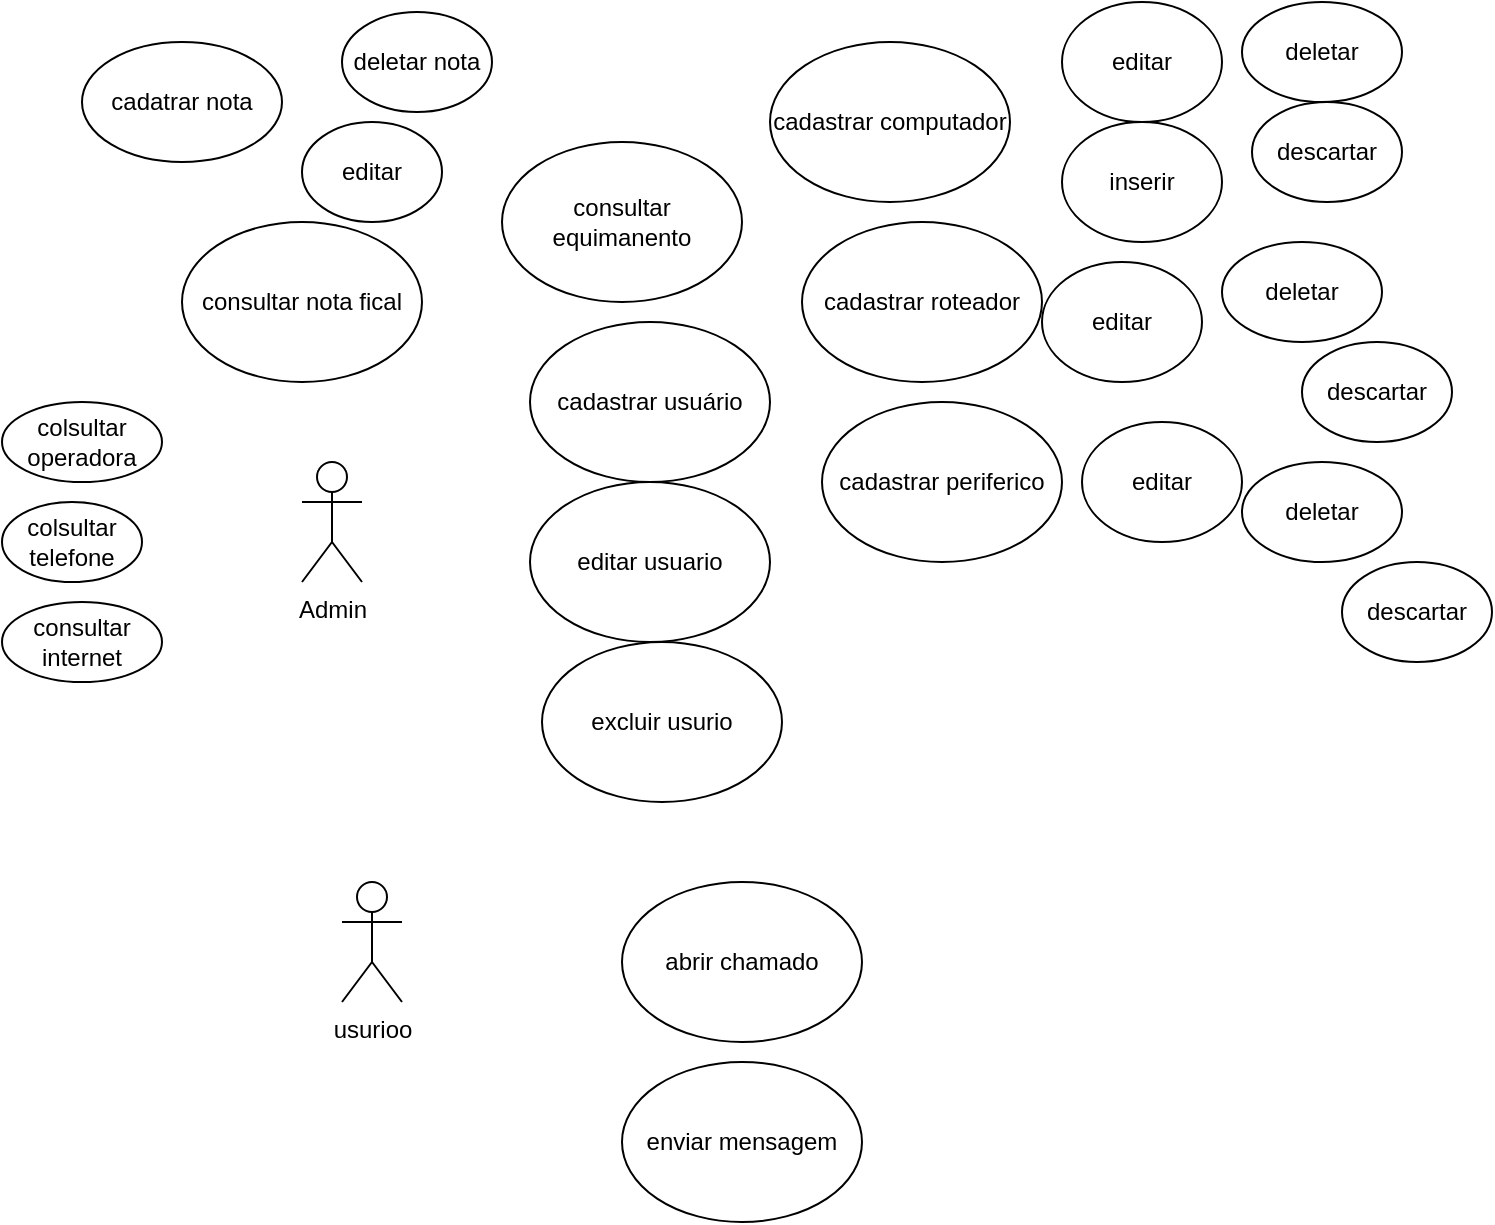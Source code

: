 <mxfile version="21.6.1" type="device">
  <diagram name="Página-1" id="nMA6IqBKZQQzrquUjEr-">
    <mxGraphModel dx="864" dy="516" grid="1" gridSize="10" guides="1" tooltips="1" connect="1" arrows="1" fold="1" page="1" pageScale="1" pageWidth="827" pageHeight="1169" math="0" shadow="0">
      <root>
        <mxCell id="0" />
        <mxCell id="1" parent="0" />
        <mxCell id="EM2SAnbPU9apeihSim-s-1" value="Admin" style="shape=umlActor;verticalLabelPosition=bottom;verticalAlign=top;html=1;outlineConnect=0;" vertex="1" parent="1">
          <mxGeometry x="180" y="230" width="30" height="60" as="geometry" />
        </mxCell>
        <mxCell id="EM2SAnbPU9apeihSim-s-3" value="cadastrar usuário" style="ellipse;whiteSpace=wrap;html=1;" vertex="1" parent="1">
          <mxGeometry x="294" y="160" width="120" height="80" as="geometry" />
        </mxCell>
        <mxCell id="EM2SAnbPU9apeihSim-s-4" value="editar usuario" style="ellipse;whiteSpace=wrap;html=1;" vertex="1" parent="1">
          <mxGeometry x="294" y="240" width="120" height="80" as="geometry" />
        </mxCell>
        <mxCell id="EM2SAnbPU9apeihSim-s-5" value="excluir usurio" style="ellipse;whiteSpace=wrap;html=1;" vertex="1" parent="1">
          <mxGeometry x="300" y="320" width="120" height="80" as="geometry" />
        </mxCell>
        <mxCell id="EM2SAnbPU9apeihSim-s-6" value="usurioo&lt;br&gt;" style="shape=umlActor;verticalLabelPosition=bottom;verticalAlign=top;html=1;outlineConnect=0;" vertex="1" parent="1">
          <mxGeometry x="200" y="440" width="30" height="60" as="geometry" />
        </mxCell>
        <mxCell id="EM2SAnbPU9apeihSim-s-7" value="abrir chamado" style="ellipse;whiteSpace=wrap;html=1;" vertex="1" parent="1">
          <mxGeometry x="340" y="440" width="120" height="80" as="geometry" />
        </mxCell>
        <mxCell id="EM2SAnbPU9apeihSim-s-8" value="enviar mensagem" style="ellipse;whiteSpace=wrap;html=1;" vertex="1" parent="1">
          <mxGeometry x="340" y="530" width="120" height="80" as="geometry" />
        </mxCell>
        <mxCell id="EM2SAnbPU9apeihSim-s-9" value="consultar equimanento" style="ellipse;whiteSpace=wrap;html=1;" vertex="1" parent="1">
          <mxGeometry x="280" y="70" width="120" height="80" as="geometry" />
        </mxCell>
        <mxCell id="EM2SAnbPU9apeihSim-s-10" value="cadastrar computador" style="ellipse;whiteSpace=wrap;html=1;" vertex="1" parent="1">
          <mxGeometry x="414" y="20" width="120" height="80" as="geometry" />
        </mxCell>
        <mxCell id="EM2SAnbPU9apeihSim-s-11" value="cadastrar roteador" style="ellipse;whiteSpace=wrap;html=1;" vertex="1" parent="1">
          <mxGeometry x="430" y="110" width="120" height="80" as="geometry" />
        </mxCell>
        <mxCell id="EM2SAnbPU9apeihSim-s-12" value="cadastrar periferico" style="ellipse;whiteSpace=wrap;html=1;" vertex="1" parent="1">
          <mxGeometry x="440" y="200" width="120" height="80" as="geometry" />
        </mxCell>
        <mxCell id="EM2SAnbPU9apeihSim-s-13" value="consultar nota fical" style="ellipse;whiteSpace=wrap;html=1;" vertex="1" parent="1">
          <mxGeometry x="120" y="110" width="120" height="80" as="geometry" />
        </mxCell>
        <mxCell id="EM2SAnbPU9apeihSim-s-14" value="editar" style="ellipse;whiteSpace=wrap;html=1;" vertex="1" parent="1">
          <mxGeometry x="560" width="80" height="60" as="geometry" />
        </mxCell>
        <mxCell id="EM2SAnbPU9apeihSim-s-15" value="inserir" style="ellipse;whiteSpace=wrap;html=1;" vertex="1" parent="1">
          <mxGeometry x="560" y="60" width="80" height="60" as="geometry" />
        </mxCell>
        <mxCell id="EM2SAnbPU9apeihSim-s-16" value="deletar" style="ellipse;whiteSpace=wrap;html=1;" vertex="1" parent="1">
          <mxGeometry x="650" width="80" height="50" as="geometry" />
        </mxCell>
        <mxCell id="EM2SAnbPU9apeihSim-s-18" value="descartar" style="ellipse;whiteSpace=wrap;html=1;" vertex="1" parent="1">
          <mxGeometry x="655" y="50" width="75" height="50" as="geometry" />
        </mxCell>
        <mxCell id="EM2SAnbPU9apeihSim-s-19" value="editar" style="ellipse;whiteSpace=wrap;html=1;" vertex="1" parent="1">
          <mxGeometry x="550" y="130" width="80" height="60" as="geometry" />
        </mxCell>
        <mxCell id="EM2SAnbPU9apeihSim-s-20" value="deletar" style="ellipse;whiteSpace=wrap;html=1;" vertex="1" parent="1">
          <mxGeometry x="640" y="120" width="80" height="50" as="geometry" />
        </mxCell>
        <mxCell id="EM2SAnbPU9apeihSim-s-21" value="descartar" style="ellipse;whiteSpace=wrap;html=1;" vertex="1" parent="1">
          <mxGeometry x="680" y="170" width="75" height="50" as="geometry" />
        </mxCell>
        <mxCell id="EM2SAnbPU9apeihSim-s-23" value="editar" style="ellipse;whiteSpace=wrap;html=1;" vertex="1" parent="1">
          <mxGeometry x="570" y="210" width="80" height="60" as="geometry" />
        </mxCell>
        <mxCell id="EM2SAnbPU9apeihSim-s-24" value="deletar" style="ellipse;whiteSpace=wrap;html=1;" vertex="1" parent="1">
          <mxGeometry x="650" y="230" width="80" height="50" as="geometry" />
        </mxCell>
        <mxCell id="EM2SAnbPU9apeihSim-s-25" value="descartar" style="ellipse;whiteSpace=wrap;html=1;" vertex="1" parent="1">
          <mxGeometry x="700" y="280" width="75" height="50" as="geometry" />
        </mxCell>
        <mxCell id="EM2SAnbPU9apeihSim-s-26" value="cadatrar nota" style="ellipse;whiteSpace=wrap;html=1;" vertex="1" parent="1">
          <mxGeometry x="70" y="20" width="100" height="60" as="geometry" />
        </mxCell>
        <mxCell id="EM2SAnbPU9apeihSim-s-27" value="deletar nota" style="ellipse;whiteSpace=wrap;html=1;" vertex="1" parent="1">
          <mxGeometry x="200" y="5" width="75" height="50" as="geometry" />
        </mxCell>
        <mxCell id="EM2SAnbPU9apeihSim-s-28" value="editar" style="ellipse;whiteSpace=wrap;html=1;" vertex="1" parent="1">
          <mxGeometry x="180" y="60" width="70" height="50" as="geometry" />
        </mxCell>
        <mxCell id="vXv6wEpy0d2l1xZelB4P-1" value="colsultar operadora" style="ellipse;whiteSpace=wrap;html=1;" vertex="1" parent="1">
          <mxGeometry x="30" y="200" width="80" height="40" as="geometry" />
        </mxCell>
        <mxCell id="vXv6wEpy0d2l1xZelB4P-2" value="colsultar telefone" style="ellipse;whiteSpace=wrap;html=1;" vertex="1" parent="1">
          <mxGeometry x="30" y="250" width="70" height="40" as="geometry" />
        </mxCell>
        <mxCell id="vXv6wEpy0d2l1xZelB4P-3" value="consultar internet" style="ellipse;whiteSpace=wrap;html=1;" vertex="1" parent="1">
          <mxGeometry x="30" y="300" width="80" height="40" as="geometry" />
        </mxCell>
      </root>
    </mxGraphModel>
  </diagram>
</mxfile>
